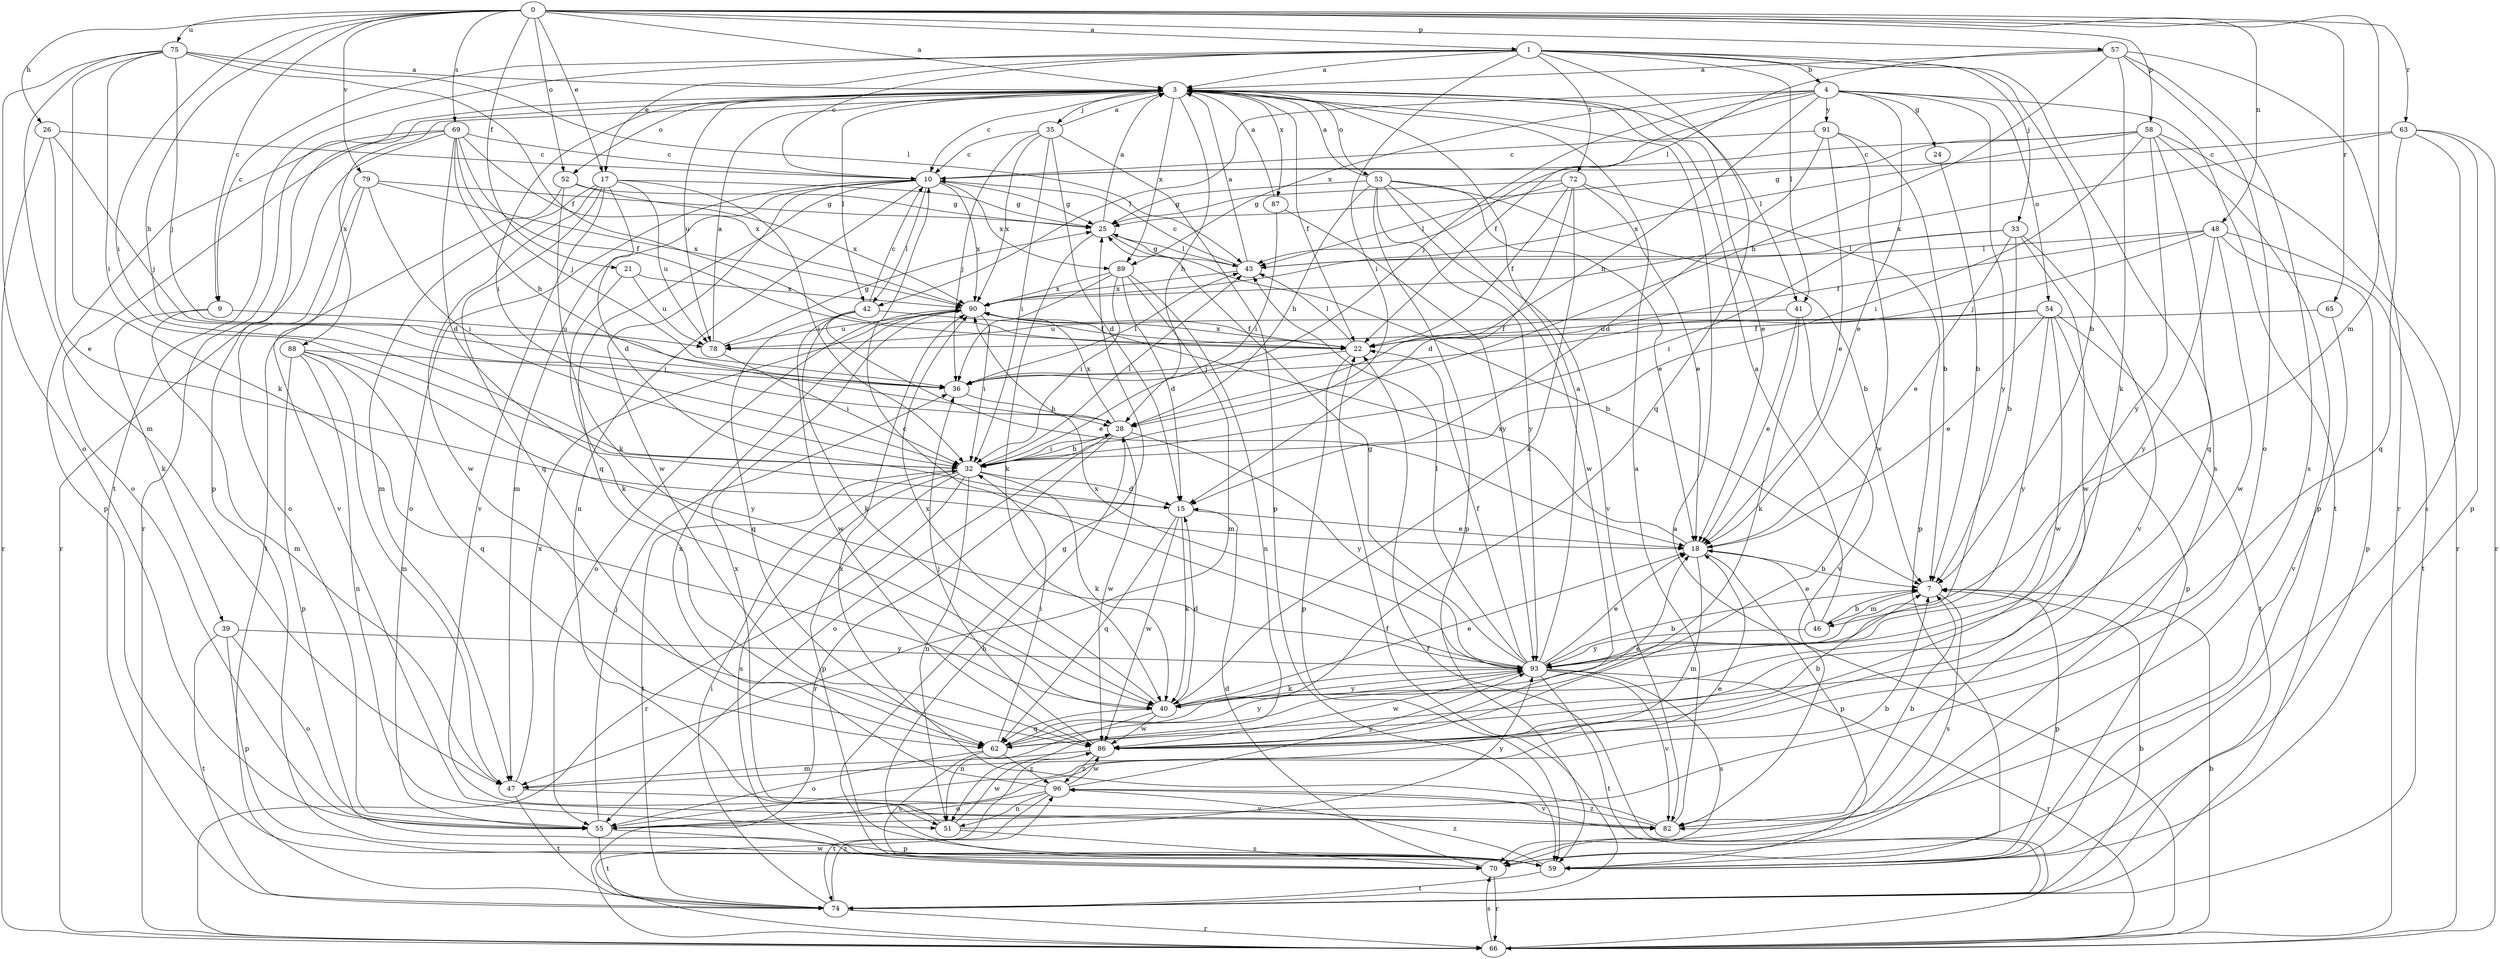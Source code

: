 strict digraph  {
0;
1;
3;
4;
7;
9;
10;
15;
17;
18;
21;
22;
24;
25;
26;
28;
32;
33;
35;
36;
39;
40;
41;
42;
43;
46;
47;
48;
51;
52;
53;
54;
55;
57;
58;
59;
62;
63;
65;
66;
69;
70;
72;
74;
75;
78;
79;
82;
86;
87;
88;
89;
90;
91;
93;
96;
0 -> 1  [label=a];
0 -> 3  [label=a];
0 -> 9  [label=c];
0 -> 17  [label=e];
0 -> 21  [label=f];
0 -> 26  [label=h];
0 -> 28  [label=h];
0 -> 32  [label=i];
0 -> 46  [label=m];
0 -> 48  [label=n];
0 -> 52  [label=o];
0 -> 57  [label=p];
0 -> 58  [label=p];
0 -> 63  [label=r];
0 -> 65  [label=r];
0 -> 69  [label=s];
0 -> 75  [label=u];
0 -> 79  [label=v];
1 -> 3  [label=a];
1 -> 4  [label=b];
1 -> 7  [label=b];
1 -> 9  [label=c];
1 -> 10  [label=c];
1 -> 17  [label=e];
1 -> 32  [label=i];
1 -> 33  [label=j];
1 -> 41  [label=l];
1 -> 62  [label=q];
1 -> 70  [label=s];
1 -> 72  [label=t];
1 -> 74  [label=t];
3 -> 10  [label=c];
3 -> 18  [label=e];
3 -> 22  [label=f];
3 -> 28  [label=h];
3 -> 32  [label=i];
3 -> 35  [label=j];
3 -> 41  [label=l];
3 -> 42  [label=l];
3 -> 52  [label=o];
3 -> 53  [label=o];
3 -> 59  [label=p];
3 -> 66  [label=r];
3 -> 78  [label=u];
3 -> 87  [label=x];
3 -> 88  [label=x];
3 -> 89  [label=x];
4 -> 18  [label=e];
4 -> 22  [label=f];
4 -> 24  [label=g];
4 -> 28  [label=h];
4 -> 36  [label=j];
4 -> 42  [label=l];
4 -> 54  [label=o];
4 -> 74  [label=t];
4 -> 89  [label=x];
4 -> 91  [label=y];
4 -> 93  [label=y];
7 -> 46  [label=m];
7 -> 59  [label=p];
7 -> 70  [label=s];
9 -> 39  [label=k];
9 -> 47  [label=m];
9 -> 78  [label=u];
10 -> 25  [label=g];
10 -> 42  [label=l];
10 -> 47  [label=m];
10 -> 51  [label=n];
10 -> 55  [label=o];
10 -> 62  [label=q];
10 -> 86  [label=w];
10 -> 89  [label=x];
10 -> 90  [label=x];
15 -> 18  [label=e];
15 -> 40  [label=k];
15 -> 62  [label=q];
15 -> 86  [label=w];
17 -> 15  [label=d];
17 -> 25  [label=g];
17 -> 32  [label=i];
17 -> 47  [label=m];
17 -> 62  [label=q];
17 -> 78  [label=u];
17 -> 82  [label=v];
17 -> 86  [label=w];
18 -> 7  [label=b];
18 -> 47  [label=m];
18 -> 59  [label=p];
18 -> 90  [label=x];
21 -> 40  [label=k];
21 -> 78  [label=u];
21 -> 90  [label=x];
22 -> 36  [label=j];
22 -> 43  [label=l];
22 -> 59  [label=p];
22 -> 90  [label=x];
24 -> 7  [label=b];
25 -> 3  [label=a];
25 -> 7  [label=b];
25 -> 40  [label=k];
25 -> 43  [label=l];
26 -> 10  [label=c];
26 -> 18  [label=e];
26 -> 36  [label=j];
26 -> 66  [label=r];
28 -> 32  [label=i];
28 -> 55  [label=o];
28 -> 66  [label=r];
28 -> 86  [label=w];
28 -> 90  [label=x];
28 -> 93  [label=y];
32 -> 15  [label=d];
32 -> 28  [label=h];
32 -> 40  [label=k];
32 -> 43  [label=l];
32 -> 51  [label=n];
32 -> 59  [label=p];
32 -> 66  [label=r];
32 -> 70  [label=s];
32 -> 74  [label=t];
33 -> 7  [label=b];
33 -> 18  [label=e];
33 -> 32  [label=i];
33 -> 43  [label=l];
33 -> 82  [label=v];
33 -> 86  [label=w];
35 -> 3  [label=a];
35 -> 10  [label=c];
35 -> 15  [label=d];
35 -> 32  [label=i];
35 -> 36  [label=j];
35 -> 59  [label=p];
35 -> 90  [label=x];
36 -> 28  [label=h];
36 -> 43  [label=l];
39 -> 55  [label=o];
39 -> 59  [label=p];
39 -> 74  [label=t];
39 -> 93  [label=y];
40 -> 15  [label=d];
40 -> 18  [label=e];
40 -> 51  [label=n];
40 -> 62  [label=q];
40 -> 86  [label=w];
40 -> 90  [label=x];
40 -> 93  [label=y];
41 -> 18  [label=e];
41 -> 22  [label=f];
41 -> 40  [label=k];
41 -> 82  [label=v];
42 -> 10  [label=c];
42 -> 18  [label=e];
42 -> 22  [label=f];
42 -> 40  [label=k];
42 -> 62  [label=q];
42 -> 86  [label=w];
43 -> 3  [label=a];
43 -> 10  [label=c];
43 -> 25  [label=g];
43 -> 90  [label=x];
46 -> 3  [label=a];
46 -> 7  [label=b];
46 -> 18  [label=e];
46 -> 93  [label=y];
47 -> 74  [label=t];
47 -> 82  [label=v];
47 -> 90  [label=x];
48 -> 22  [label=f];
48 -> 36  [label=j];
48 -> 43  [label=l];
48 -> 59  [label=p];
48 -> 74  [label=t];
48 -> 86  [label=w];
48 -> 93  [label=y];
51 -> 70  [label=s];
51 -> 86  [label=w];
51 -> 90  [label=x];
51 -> 93  [label=y];
52 -> 25  [label=g];
52 -> 40  [label=k];
52 -> 74  [label=t];
52 -> 90  [label=x];
53 -> 3  [label=a];
53 -> 7  [label=b];
53 -> 18  [label=e];
53 -> 25  [label=g];
53 -> 28  [label=h];
53 -> 59  [label=p];
53 -> 82  [label=v];
53 -> 86  [label=w];
53 -> 93  [label=y];
54 -> 18  [label=e];
54 -> 22  [label=f];
54 -> 59  [label=p];
54 -> 74  [label=t];
54 -> 78  [label=u];
54 -> 86  [label=w];
54 -> 93  [label=y];
55 -> 7  [label=b];
55 -> 18  [label=e];
55 -> 36  [label=j];
55 -> 59  [label=p];
55 -> 74  [label=t];
57 -> 3  [label=a];
57 -> 28  [label=h];
57 -> 40  [label=k];
57 -> 43  [label=l];
57 -> 55  [label=o];
57 -> 66  [label=r];
57 -> 70  [label=s];
58 -> 10  [label=c];
58 -> 25  [label=g];
58 -> 32  [label=i];
58 -> 59  [label=p];
58 -> 62  [label=q];
58 -> 66  [label=r];
58 -> 90  [label=x];
58 -> 93  [label=y];
59 -> 28  [label=h];
59 -> 74  [label=t];
59 -> 96  [label=z];
62 -> 18  [label=e];
62 -> 32  [label=i];
62 -> 55  [label=o];
62 -> 70  [label=s];
62 -> 93  [label=y];
62 -> 96  [label=z];
63 -> 10  [label=c];
63 -> 59  [label=p];
63 -> 62  [label=q];
63 -> 66  [label=r];
63 -> 70  [label=s];
63 -> 90  [label=x];
65 -> 78  [label=u];
65 -> 82  [label=v];
66 -> 3  [label=a];
66 -> 7  [label=b];
66 -> 22  [label=f];
66 -> 70  [label=s];
66 -> 86  [label=w];
69 -> 10  [label=c];
69 -> 15  [label=d];
69 -> 22  [label=f];
69 -> 28  [label=h];
69 -> 36  [label=j];
69 -> 55  [label=o];
69 -> 59  [label=p];
69 -> 66  [label=r];
69 -> 90  [label=x];
70 -> 15  [label=d];
70 -> 25  [label=g];
70 -> 66  [label=r];
72 -> 15  [label=d];
72 -> 18  [label=e];
72 -> 22  [label=f];
72 -> 25  [label=g];
72 -> 40  [label=k];
72 -> 43  [label=l];
72 -> 59  [label=p];
74 -> 7  [label=b];
74 -> 22  [label=f];
74 -> 32  [label=i];
74 -> 66  [label=r];
74 -> 96  [label=z];
75 -> 3  [label=a];
75 -> 22  [label=f];
75 -> 32  [label=i];
75 -> 36  [label=j];
75 -> 40  [label=k];
75 -> 43  [label=l];
75 -> 47  [label=m];
75 -> 55  [label=o];
78 -> 3  [label=a];
78 -> 25  [label=g];
78 -> 32  [label=i];
79 -> 25  [label=g];
79 -> 32  [label=i];
79 -> 55  [label=o];
79 -> 82  [label=v];
79 -> 90  [label=x];
82 -> 3  [label=a];
82 -> 7  [label=b];
82 -> 90  [label=x];
82 -> 96  [label=z];
86 -> 7  [label=b];
86 -> 36  [label=j];
86 -> 47  [label=m];
86 -> 96  [label=z];
87 -> 3  [label=a];
87 -> 32  [label=i];
87 -> 93  [label=y];
88 -> 36  [label=j];
88 -> 47  [label=m];
88 -> 51  [label=n];
88 -> 59  [label=p];
88 -> 62  [label=q];
88 -> 93  [label=y];
89 -> 15  [label=d];
89 -> 32  [label=i];
89 -> 36  [label=j];
89 -> 47  [label=m];
89 -> 51  [label=n];
89 -> 90  [label=x];
90 -> 22  [label=f];
90 -> 32  [label=i];
90 -> 55  [label=o];
90 -> 78  [label=u];
91 -> 7  [label=b];
91 -> 10  [label=c];
91 -> 15  [label=d];
91 -> 18  [label=e];
91 -> 86  [label=w];
93 -> 3  [label=a];
93 -> 7  [label=b];
93 -> 10  [label=c];
93 -> 18  [label=e];
93 -> 22  [label=f];
93 -> 25  [label=g];
93 -> 40  [label=k];
93 -> 43  [label=l];
93 -> 66  [label=r];
93 -> 70  [label=s];
93 -> 74  [label=t];
93 -> 82  [label=v];
93 -> 86  [label=w];
93 -> 90  [label=x];
96 -> 51  [label=n];
96 -> 55  [label=o];
96 -> 74  [label=t];
96 -> 82  [label=v];
96 -> 86  [label=w];
96 -> 90  [label=x];
96 -> 93  [label=y];
}
